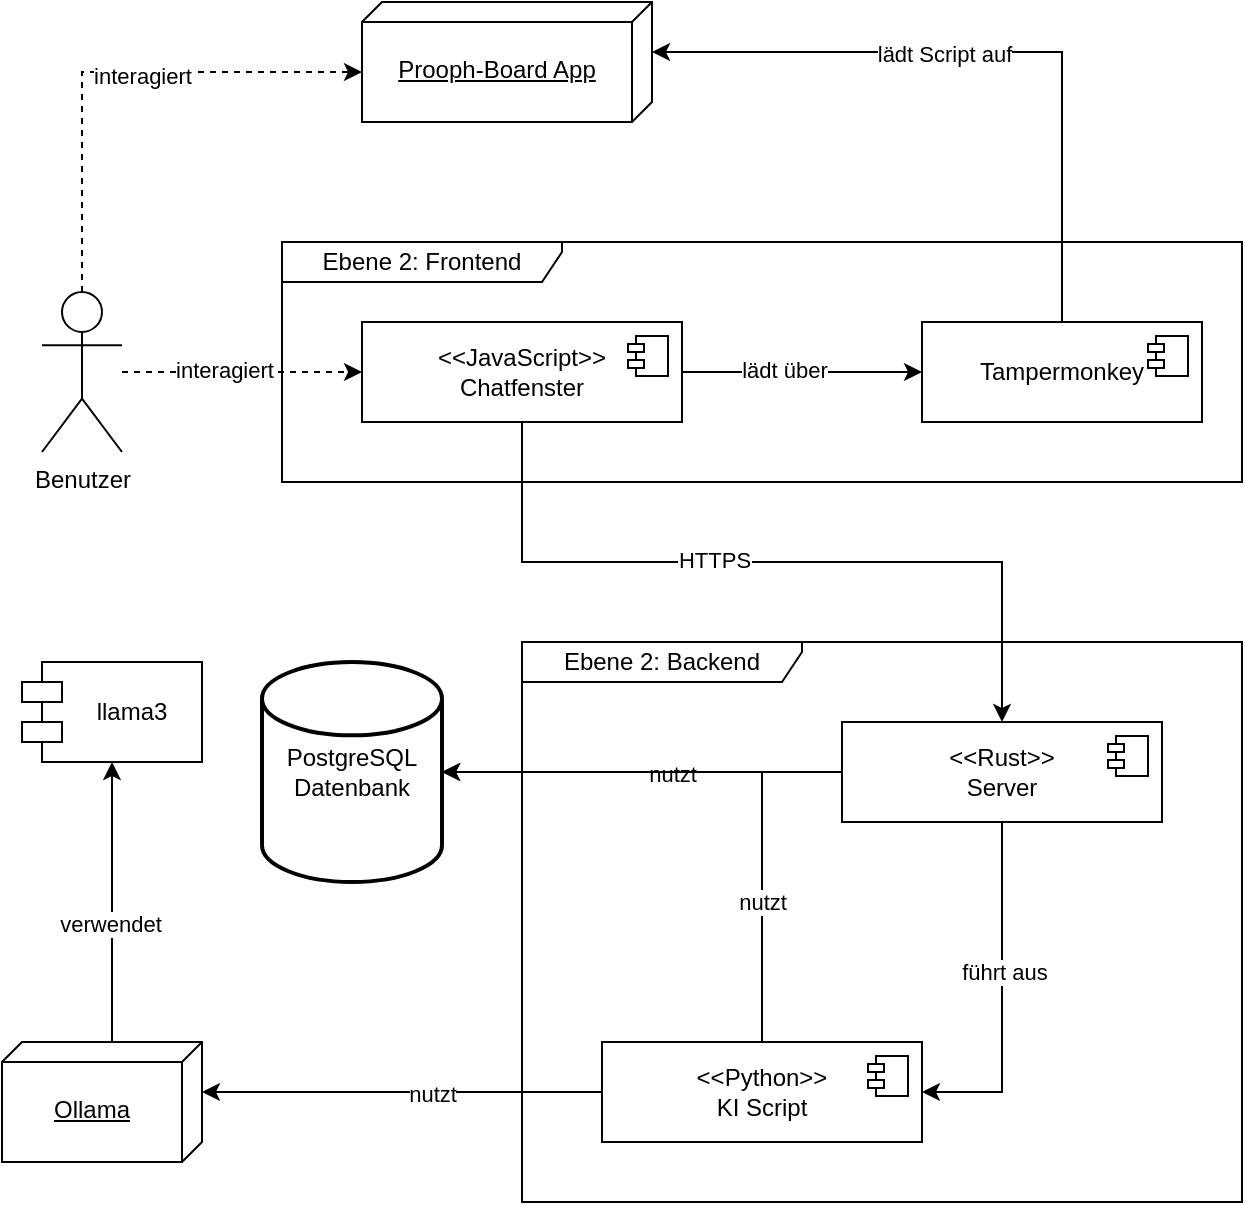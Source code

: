 <mxfile version="24.4.13" type="device">
  <diagram name="Page-1" id="CrSCMatDkPofZ-JNnpZq">
    <mxGraphModel dx="1154" dy="803" grid="1" gridSize="10" guides="1" tooltips="1" connect="1" arrows="1" fold="1" page="1" pageScale="1" pageWidth="850" pageHeight="1100" math="0" shadow="0">
      <root>
        <mxCell id="0" />
        <mxCell id="1" parent="0" />
        <mxCell id="JVnEjBRN0mjEnymi3wtL-2" value="Ebene 2: Frontend" style="shape=umlFrame;whiteSpace=wrap;html=1;pointerEvents=0;width=140;height=20;" parent="1" vertex="1">
          <mxGeometry x="160" y="160" width="480" height="120" as="geometry" />
        </mxCell>
        <mxCell id="JVnEjBRN0mjEnymi3wtL-3" value="Ebene 2: Backend" style="shape=umlFrame;whiteSpace=wrap;html=1;pointerEvents=0;width=140;height=20;" parent="1" vertex="1">
          <mxGeometry x="280" y="360" width="360" height="280" as="geometry" />
        </mxCell>
        <mxCell id="JVnEjBRN0mjEnymi3wtL-6" value="&lt;div&gt;&amp;lt;&amp;lt;Rust&amp;gt;&amp;gt;&lt;/div&gt;Server" style="html=1;dropTarget=0;whiteSpace=wrap;" parent="1" vertex="1">
          <mxGeometry x="440" y="400" width="160" height="50" as="geometry" />
        </mxCell>
        <mxCell id="JVnEjBRN0mjEnymi3wtL-7" value="" style="shape=module;jettyWidth=8;jettyHeight=4;" parent="JVnEjBRN0mjEnymi3wtL-6" vertex="1">
          <mxGeometry x="1" width="20" height="20" relative="1" as="geometry">
            <mxPoint x="-27" y="7" as="offset" />
          </mxGeometry>
        </mxCell>
        <mxCell id="JVnEjBRN0mjEnymi3wtL-10" value="&lt;div&gt;&amp;lt;&amp;lt;Python&amp;gt;&amp;gt;&lt;/div&gt;KI Script" style="html=1;dropTarget=0;whiteSpace=wrap;" parent="1" vertex="1">
          <mxGeometry x="320" y="560" width="160" height="50" as="geometry" />
        </mxCell>
        <mxCell id="JVnEjBRN0mjEnymi3wtL-11" value="" style="shape=module;jettyWidth=8;jettyHeight=4;" parent="JVnEjBRN0mjEnymi3wtL-10" vertex="1">
          <mxGeometry x="1" width="20" height="20" relative="1" as="geometry">
            <mxPoint x="-27" y="7" as="offset" />
          </mxGeometry>
        </mxCell>
        <mxCell id="JVnEjBRN0mjEnymi3wtL-14" value="PostgreSQL Datenbank" style="strokeWidth=2;html=1;shape=mxgraph.flowchart.database;whiteSpace=wrap;verticalAlign=middle;" parent="1" vertex="1">
          <mxGeometry x="150" y="370" width="90" height="110" as="geometry" />
        </mxCell>
        <mxCell id="JVnEjBRN0mjEnymi3wtL-15" value="&lt;div&gt;&amp;lt;&amp;lt;JavaScript&amp;gt;&amp;gt;&lt;/div&gt;&lt;div&gt;Chatfenster&lt;/div&gt;" style="html=1;dropTarget=0;whiteSpace=wrap;" parent="1" vertex="1">
          <mxGeometry x="200" y="200" width="160" height="50" as="geometry" />
        </mxCell>
        <mxCell id="JVnEjBRN0mjEnymi3wtL-16" value="" style="shape=module;jettyWidth=8;jettyHeight=4;" parent="JVnEjBRN0mjEnymi3wtL-15" vertex="1">
          <mxGeometry x="1" width="20" height="20" relative="1" as="geometry">
            <mxPoint x="-27" y="7" as="offset" />
          </mxGeometry>
        </mxCell>
        <mxCell id="JVnEjBRN0mjEnymi3wtL-19" value="&lt;div&gt;Tampermonkey&lt;/div&gt;" style="html=1;dropTarget=0;whiteSpace=wrap;" parent="1" vertex="1">
          <mxGeometry x="480" y="200" width="140" height="50" as="geometry" />
        </mxCell>
        <mxCell id="JVnEjBRN0mjEnymi3wtL-20" value="" style="shape=module;jettyWidth=8;jettyHeight=4;" parent="JVnEjBRN0mjEnymi3wtL-19" vertex="1">
          <mxGeometry x="1" width="20" height="20" relative="1" as="geometry">
            <mxPoint x="-27" y="7" as="offset" />
          </mxGeometry>
        </mxCell>
        <mxCell id="JVnEjBRN0mjEnymi3wtL-22" value="&lt;p&gt;Prooph-Board App&lt;/p&gt;" style="verticalAlign=top;align=center;spacingTop=8;spacingLeft=2;spacingRight=12;shape=cube;size=10;direction=south;fontStyle=4;html=1;whiteSpace=wrap;" parent="1" vertex="1">
          <mxGeometry x="200" y="40" width="145" height="60" as="geometry" />
        </mxCell>
        <mxCell id="JVnEjBRN0mjEnymi3wtL-24" value="Benutzer" style="shape=umlActor;verticalLabelPosition=bottom;verticalAlign=top;html=1;outlineConnect=0;" parent="1" vertex="1">
          <mxGeometry x="40" y="185" width="40" height="80" as="geometry" />
        </mxCell>
        <mxCell id="JVnEjBRN0mjEnymi3wtL-25" value="" style="endArrow=classic;html=1;rounded=0;entryX=0;entryY=0.5;entryDx=0;entryDy=0;exitX=1;exitY=0.5;exitDx=0;exitDy=0;" parent="1" source="JVnEjBRN0mjEnymi3wtL-15" target="JVnEjBRN0mjEnymi3wtL-19" edge="1">
          <mxGeometry width="50" height="50" relative="1" as="geometry">
            <mxPoint x="370" y="230" as="sourcePoint" />
            <mxPoint x="450" y="230" as="targetPoint" />
          </mxGeometry>
        </mxCell>
        <mxCell id="JVnEjBRN0mjEnymi3wtL-26" value="lädt über" style="edgeLabel;html=1;align=center;verticalAlign=middle;resizable=0;points=[];" parent="JVnEjBRN0mjEnymi3wtL-25" vertex="1" connectable="0">
          <mxGeometry x="-0.15" y="1" relative="1" as="geometry">
            <mxPoint as="offset" />
          </mxGeometry>
        </mxCell>
        <mxCell id="JVnEjBRN0mjEnymi3wtL-27" value="" style="endArrow=classic;html=1;rounded=0;entryX=0;entryY=0;entryDx=25;entryDy=0;exitX=0.5;exitY=0;exitDx=0;exitDy=0;entryPerimeter=0;" parent="1" source="JVnEjBRN0mjEnymi3wtL-19" target="JVnEjBRN0mjEnymi3wtL-22" edge="1">
          <mxGeometry width="50" height="50" relative="1" as="geometry">
            <mxPoint x="425" y="120" as="sourcePoint" />
            <mxPoint x="545" y="120" as="targetPoint" />
            <Array as="points">
              <mxPoint x="550" y="65" />
            </Array>
          </mxGeometry>
        </mxCell>
        <mxCell id="JVnEjBRN0mjEnymi3wtL-28" value="lädt Script auf" style="edgeLabel;html=1;align=center;verticalAlign=middle;resizable=0;points=[];" parent="JVnEjBRN0mjEnymi3wtL-27" vertex="1" connectable="0">
          <mxGeometry x="-0.15" y="1" relative="1" as="geometry">
            <mxPoint x="-50" as="offset" />
          </mxGeometry>
        </mxCell>
        <mxCell id="JVnEjBRN0mjEnymi3wtL-29" value="" style="endArrow=classic;html=1;rounded=0;dashed=1;exitX=0.5;exitY=0;exitDx=0;exitDy=0;exitPerimeter=0;entryX=0;entryY=0;entryDx=35;entryDy=145;entryPerimeter=0;" parent="1" source="JVnEjBRN0mjEnymi3wtL-24" target="JVnEjBRN0mjEnymi3wtL-22" edge="1">
          <mxGeometry width="50" height="50" relative="1" as="geometry">
            <mxPoint x="60" y="145" as="sourcePoint" />
            <mxPoint x="145" y="70" as="targetPoint" />
            <Array as="points">
              <mxPoint x="60" y="75" />
            </Array>
          </mxGeometry>
        </mxCell>
        <mxCell id="JVnEjBRN0mjEnymi3wtL-30" value="interagiert" style="edgeLabel;html=1;align=center;verticalAlign=middle;resizable=0;points=[];" parent="JVnEjBRN0mjEnymi3wtL-29" vertex="1" connectable="0">
          <mxGeometry x="-0.15" y="1" relative="1" as="geometry">
            <mxPoint x="31" y="-2" as="offset" />
          </mxGeometry>
        </mxCell>
        <mxCell id="JVnEjBRN0mjEnymi3wtL-31" value="" style="endArrow=classic;html=1;rounded=0;entryX=0;entryY=0.5;entryDx=0;entryDy=0;dashed=1;" parent="1" source="JVnEjBRN0mjEnymi3wtL-24" target="JVnEjBRN0mjEnymi3wtL-15" edge="1">
          <mxGeometry width="50" height="50" relative="1" as="geometry">
            <mxPoint x="100" y="210" as="sourcePoint" />
            <mxPoint x="180" y="210" as="targetPoint" />
          </mxGeometry>
        </mxCell>
        <mxCell id="JVnEjBRN0mjEnymi3wtL-32" value="interagiert" style="edgeLabel;html=1;align=center;verticalAlign=middle;resizable=0;points=[];" parent="JVnEjBRN0mjEnymi3wtL-31" vertex="1" connectable="0">
          <mxGeometry x="-0.15" y="1" relative="1" as="geometry">
            <mxPoint as="offset" />
          </mxGeometry>
        </mxCell>
        <mxCell id="JVnEjBRN0mjEnymi3wtL-33" value="" style="endArrow=classic;html=1;rounded=0;entryX=0.5;entryY=0;entryDx=0;entryDy=0;exitX=0.5;exitY=1;exitDx=0;exitDy=0;" parent="1" source="JVnEjBRN0mjEnymi3wtL-15" target="JVnEjBRN0mjEnymi3wtL-6" edge="1">
          <mxGeometry width="50" height="50" relative="1" as="geometry">
            <mxPoint x="305" y="310" as="sourcePoint" />
            <mxPoint x="425" y="310" as="targetPoint" />
            <Array as="points">
              <mxPoint x="280" y="320" />
              <mxPoint x="520" y="320" />
            </Array>
          </mxGeometry>
        </mxCell>
        <mxCell id="JVnEjBRN0mjEnymi3wtL-34" value="HTTPS" style="edgeLabel;html=1;align=center;verticalAlign=middle;resizable=0;points=[];" parent="JVnEjBRN0mjEnymi3wtL-33" vertex="1" connectable="0">
          <mxGeometry x="-0.15" y="1" relative="1" as="geometry">
            <mxPoint as="offset" />
          </mxGeometry>
        </mxCell>
        <mxCell id="JVnEjBRN0mjEnymi3wtL-35" value="" style="endArrow=classic;html=1;rounded=0;entryX=1;entryY=0.5;entryDx=0;entryDy=0;exitX=0.5;exitY=1;exitDx=0;exitDy=0;" parent="1" source="JVnEjBRN0mjEnymi3wtL-6" target="JVnEjBRN0mjEnymi3wtL-10" edge="1">
          <mxGeometry width="50" height="50" relative="1" as="geometry">
            <mxPoint x="425" y="499.71" as="sourcePoint" />
            <mxPoint x="545" y="499.71" as="targetPoint" />
            <Array as="points">
              <mxPoint x="520" y="585" />
            </Array>
          </mxGeometry>
        </mxCell>
        <mxCell id="JVnEjBRN0mjEnymi3wtL-36" value="führt aus" style="edgeLabel;html=1;align=center;verticalAlign=middle;resizable=0;points=[];" parent="JVnEjBRN0mjEnymi3wtL-35" vertex="1" connectable="0">
          <mxGeometry x="-0.15" y="1" relative="1" as="geometry">
            <mxPoint as="offset" />
          </mxGeometry>
        </mxCell>
        <mxCell id="JVnEjBRN0mjEnymi3wtL-39" value="" style="endArrow=classic;html=1;rounded=0;entryX=0;entryY=0;entryDx=25;entryDy=0;exitX=0;exitY=0.5;exitDx=0;exitDy=0;entryPerimeter=0;" parent="1" source="JVnEjBRN0mjEnymi3wtL-10" target="FQS7HDbwOW3yuAg5aN1Q-1" edge="1">
          <mxGeometry width="50" height="50" relative="1" as="geometry">
            <mxPoint x="40" y="430" as="sourcePoint" />
            <mxPoint x="70" y="490" as="targetPoint" />
            <Array as="points" />
          </mxGeometry>
        </mxCell>
        <mxCell id="JVnEjBRN0mjEnymi3wtL-40" value="nutzt" style="edgeLabel;html=1;align=center;verticalAlign=middle;resizable=0;points=[];" parent="JVnEjBRN0mjEnymi3wtL-39" vertex="1" connectable="0">
          <mxGeometry x="-0.15" y="1" relative="1" as="geometry">
            <mxPoint as="offset" />
          </mxGeometry>
        </mxCell>
        <mxCell id="FQS7HDbwOW3yuAg5aN1Q-1" value="&lt;p&gt;Ollama&lt;/p&gt;" style="verticalAlign=top;align=center;spacingTop=8;spacingLeft=2;spacingRight=12;shape=cube;size=10;direction=south;fontStyle=4;html=1;whiteSpace=wrap;" parent="1" vertex="1">
          <mxGeometry x="20" y="560" width="100" height="60" as="geometry" />
        </mxCell>
        <mxCell id="FQS7HDbwOW3yuAg5aN1Q-2" value="llama3" style="shape=module;align=left;spacingLeft=20;align=center;verticalAlign=middle;whiteSpace=wrap;html=1;" parent="1" vertex="1">
          <mxGeometry x="30" y="370" width="90" height="50" as="geometry" />
        </mxCell>
        <mxCell id="FQS7HDbwOW3yuAg5aN1Q-5" value="" style="endArrow=classic;html=1;rounded=0;entryX=0.5;entryY=1;entryDx=0;entryDy=0;exitX=0;exitY=0;exitDx=0;exitDy=45;exitPerimeter=0;" parent="1" source="FQS7HDbwOW3yuAg5aN1Q-1" target="FQS7HDbwOW3yuAg5aN1Q-2" edge="1">
          <mxGeometry width="50" height="50" relative="1" as="geometry">
            <mxPoint x="30" y="350" as="sourcePoint" />
            <mxPoint x="150" y="350" as="targetPoint" />
          </mxGeometry>
        </mxCell>
        <mxCell id="FQS7HDbwOW3yuAg5aN1Q-6" value="verwendet" style="edgeLabel;html=1;align=center;verticalAlign=middle;resizable=0;points=[];" parent="FQS7HDbwOW3yuAg5aN1Q-5" vertex="1" connectable="0">
          <mxGeometry x="-0.15" y="1" relative="1" as="geometry">
            <mxPoint as="offset" />
          </mxGeometry>
        </mxCell>
        <mxCell id="9tWlJpZSqc4C_8TxyyK8-1" value="" style="endArrow=classic;html=1;rounded=0;entryX=1;entryY=0.5;entryDx=0;entryDy=0;exitX=0;exitY=0.5;exitDx=0;exitDy=0;entryPerimeter=0;" edge="1" parent="1" source="JVnEjBRN0mjEnymi3wtL-6" target="JVnEjBRN0mjEnymi3wtL-14">
          <mxGeometry width="50" height="50" relative="1" as="geometry">
            <mxPoint x="455" y="495" as="sourcePoint" />
            <mxPoint x="200" y="450" as="targetPoint" />
            <Array as="points" />
          </mxGeometry>
        </mxCell>
        <mxCell id="9tWlJpZSqc4C_8TxyyK8-2" value="nutzt" style="edgeLabel;html=1;align=center;verticalAlign=middle;resizable=0;points=[];" vertex="1" connectable="0" parent="9tWlJpZSqc4C_8TxyyK8-1">
          <mxGeometry x="-0.15" y="1" relative="1" as="geometry">
            <mxPoint as="offset" />
          </mxGeometry>
        </mxCell>
        <mxCell id="9tWlJpZSqc4C_8TxyyK8-5" value="" style="endArrow=classic;html=1;rounded=0;entryX=1;entryY=0.5;entryDx=0;entryDy=0;exitX=0.5;exitY=0;exitDx=0;exitDy=0;entryPerimeter=0;" edge="1" parent="1" source="JVnEjBRN0mjEnymi3wtL-10" target="JVnEjBRN0mjEnymi3wtL-14">
          <mxGeometry width="50" height="50" relative="1" as="geometry">
            <mxPoint x="450" y="435" as="sourcePoint" />
            <mxPoint x="250" y="435" as="targetPoint" />
            <Array as="points">
              <mxPoint x="400" y="425" />
            </Array>
          </mxGeometry>
        </mxCell>
        <mxCell id="9tWlJpZSqc4C_8TxyyK8-6" value="nutzt" style="edgeLabel;html=1;align=center;verticalAlign=middle;resizable=0;points=[];" vertex="1" connectable="0" parent="9tWlJpZSqc4C_8TxyyK8-5">
          <mxGeometry x="-0.15" y="1" relative="1" as="geometry">
            <mxPoint x="1" y="55" as="offset" />
          </mxGeometry>
        </mxCell>
      </root>
    </mxGraphModel>
  </diagram>
</mxfile>

